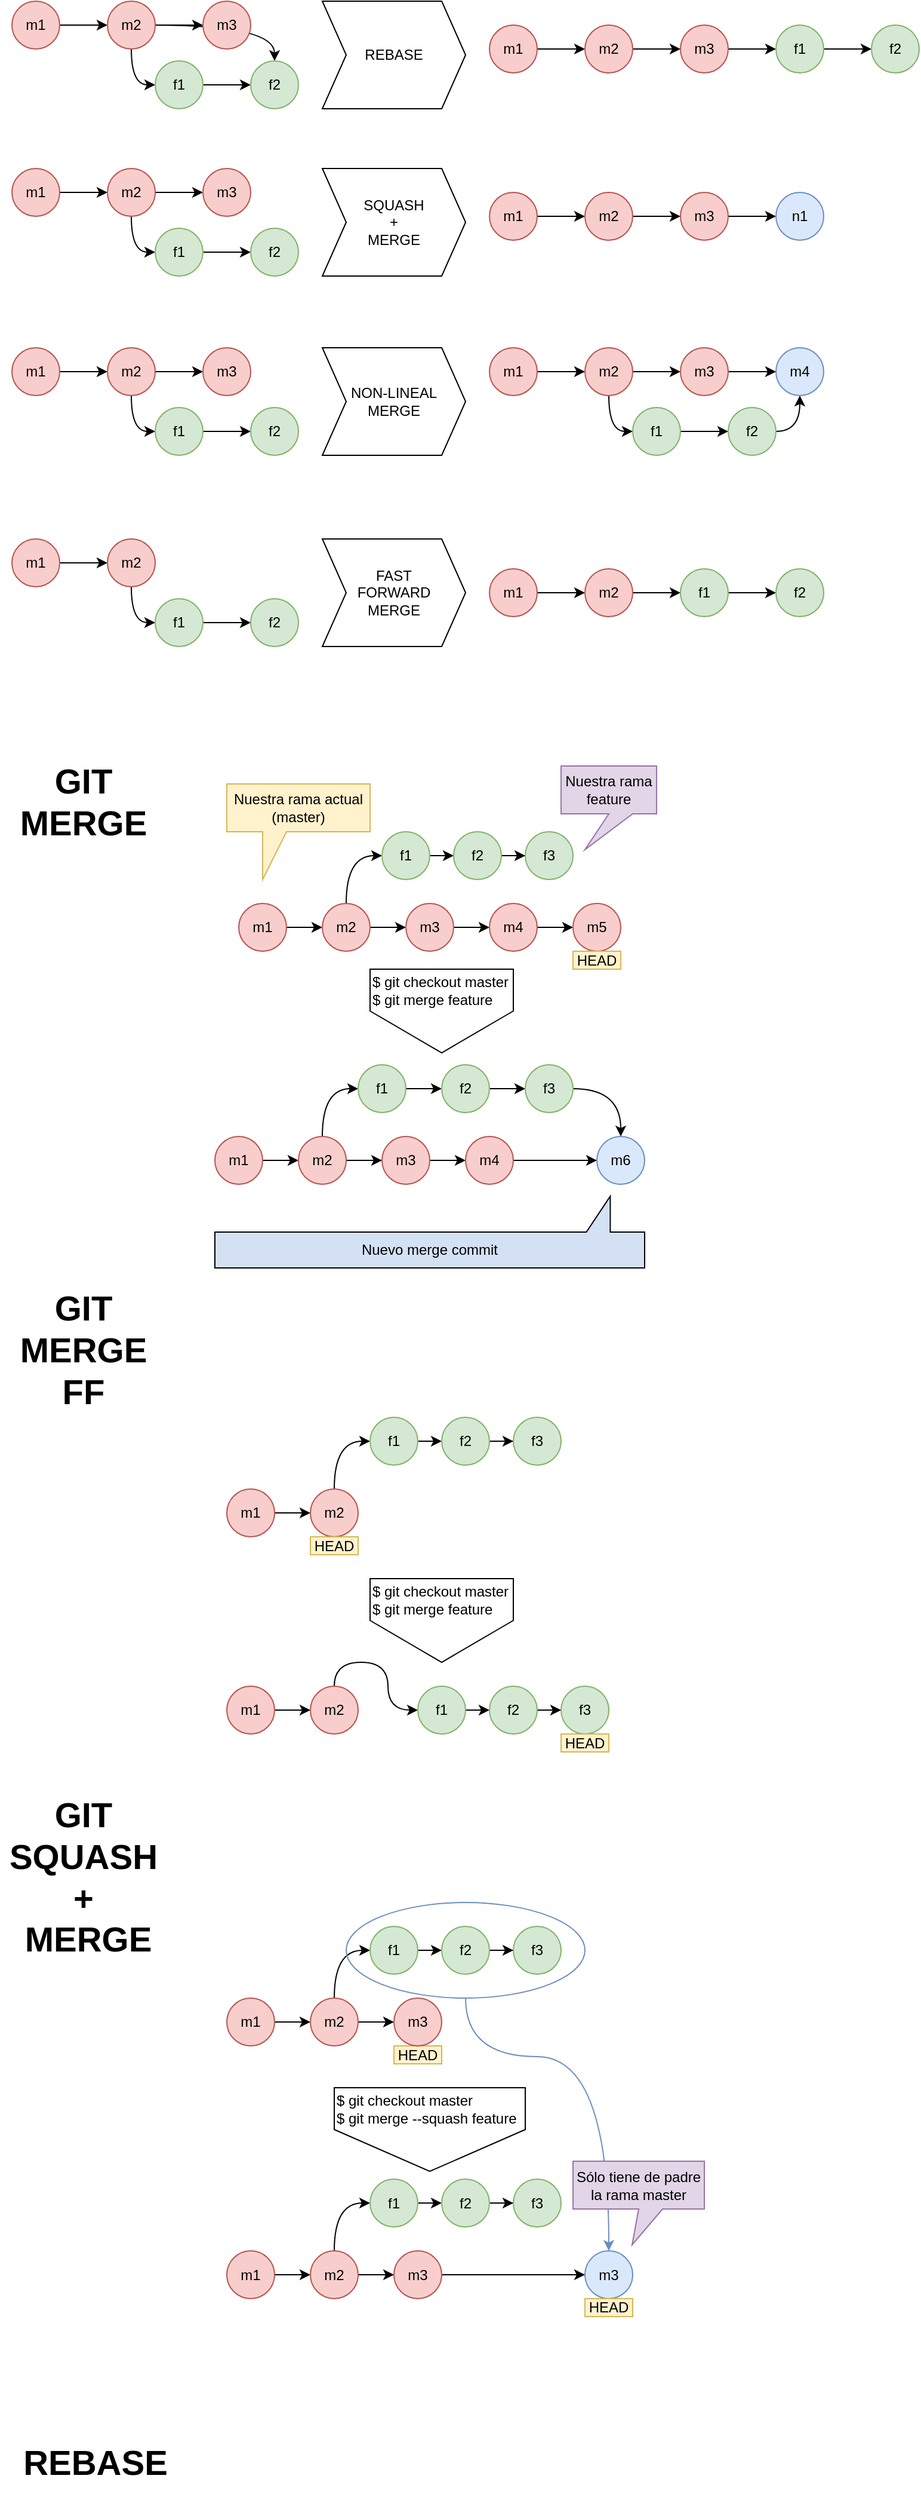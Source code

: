 <mxfile version="20.7.4" type="device"><diagram id="NfsFoJlVNlAb9EgnHHX4" name="Página-1"><mxGraphModel dx="1434" dy="707" grid="1" gridSize="10" guides="1" tooltips="1" connect="1" arrows="1" fold="1" page="1" pageScale="1" pageWidth="827" pageHeight="1169" math="0" shadow="0"><root><mxCell id="0"/><mxCell id="1" parent="0"/><mxCell id="KLevEupJX0HMpZmRihhj-4" value="" style="edgeStyle=orthogonalEdgeStyle;rounded=0;orthogonalLoop=1;jettySize=auto;html=1;curved=1;fontColor=#000;labelBorderColor=none;" parent="1" source="KLevEupJX0HMpZmRihhj-2" target="KLevEupJX0HMpZmRihhj-3" edge="1"><mxGeometry relative="1" as="geometry"/></mxCell><mxCell id="KLevEupJX0HMpZmRihhj-2" value="m1" style="ellipse;whiteSpace=wrap;html=1;aspect=fixed;fillColor=#f8cecc;strokeColor=#b85450;rounded=0;fontColor=#000;labelBorderColor=none;" parent="1" vertex="1"><mxGeometry x="20" y="10" width="40" height="40" as="geometry"/></mxCell><mxCell id="KLevEupJX0HMpZmRihhj-6" value="" style="edgeStyle=orthogonalEdgeStyle;rounded=0;orthogonalLoop=1;jettySize=auto;html=1;curved=1;fontColor=#000;labelBorderColor=none;" parent="1" source="KLevEupJX0HMpZmRihhj-3" target="KLevEupJX0HMpZmRihhj-5" edge="1"><mxGeometry relative="1" as="geometry"/></mxCell><mxCell id="KLevEupJX0HMpZmRihhj-11" style="edgeStyle=orthogonalEdgeStyle;rounded=0;orthogonalLoop=1;jettySize=auto;html=1;exitX=0.5;exitY=1;exitDx=0;exitDy=0;entryX=0;entryY=0.5;entryDx=0;entryDy=0;curved=1;fontColor=#000;labelBorderColor=none;" parent="1" source="KLevEupJX0HMpZmRihhj-3" target="KLevEupJX0HMpZmRihhj-8" edge="1"><mxGeometry relative="1" as="geometry"><Array as="points"><mxPoint x="120" y="80"/></Array></mxGeometry></mxCell><mxCell id="fdySOvySOQ8DdbLRCOHI-1" value="" style="edgeStyle=orthogonalEdgeStyle;rounded=0;orthogonalLoop=1;jettySize=auto;html=1;curved=1;" parent="1" source="KLevEupJX0HMpZmRihhj-3" target="KLevEupJX0HMpZmRihhj-9" edge="1"><mxGeometry relative="1" as="geometry"/></mxCell><mxCell id="KLevEupJX0HMpZmRihhj-3" value="m2" style="ellipse;whiteSpace=wrap;html=1;aspect=fixed;fillColor=#f8cecc;strokeColor=#b85450;rounded=0;fontColor=#000;labelBorderColor=none;" parent="1" vertex="1"><mxGeometry x="100" y="10" width="40" height="40" as="geometry"/></mxCell><mxCell id="KLevEupJX0HMpZmRihhj-5" value="m3" style="ellipse;whiteSpace=wrap;html=1;aspect=fixed;fillColor=#f8cecc;strokeColor=#b85450;rounded=0;fontColor=#000;labelBorderColor=none;" parent="1" vertex="1"><mxGeometry x="180" y="10" width="40" height="40" as="geometry"/></mxCell><mxCell id="KLevEupJX0HMpZmRihhj-7" value="" style="edgeStyle=orthogonalEdgeStyle;rounded=0;orthogonalLoop=1;jettySize=auto;html=1;curved=1;fontColor=#000;labelBorderColor=none;" parent="1" source="KLevEupJX0HMpZmRihhj-8" target="KLevEupJX0HMpZmRihhj-9" edge="1"><mxGeometry relative="1" as="geometry"/></mxCell><mxCell id="KLevEupJX0HMpZmRihhj-8" value="f1" style="ellipse;whiteSpace=wrap;html=1;aspect=fixed;fillColor=#d5e8d4;strokeColor=#82b366;rounded=0;fontColor=#000;labelBorderColor=none;" parent="1" vertex="1"><mxGeometry x="140" y="60" width="40" height="40" as="geometry"/></mxCell><mxCell id="KLevEupJX0HMpZmRihhj-9" value="f2" style="ellipse;whiteSpace=wrap;html=1;aspect=fixed;fillColor=#d5e8d4;strokeColor=#82b366;rounded=0;fontColor=#000;labelBorderColor=none;" parent="1" vertex="1"><mxGeometry x="220" y="60" width="40" height="40" as="geometry"/></mxCell><mxCell id="KLevEupJX0HMpZmRihhj-12" value="" style="edgeStyle=orthogonalEdgeStyle;rounded=0;orthogonalLoop=1;jettySize=auto;html=1;curved=1;fontColor=#000;labelBorderColor=none;" parent="1" source="KLevEupJX0HMpZmRihhj-13" target="KLevEupJX0HMpZmRihhj-16" edge="1"><mxGeometry relative="1" as="geometry"/></mxCell><mxCell id="KLevEupJX0HMpZmRihhj-13" value="m1" style="ellipse;whiteSpace=wrap;html=1;aspect=fixed;fillColor=#f8cecc;strokeColor=#b85450;rounded=0;fontColor=#000;labelBorderColor=none;" parent="1" vertex="1"><mxGeometry x="420" y="30" width="40" height="40" as="geometry"/></mxCell><mxCell id="KLevEupJX0HMpZmRihhj-14" value="" style="edgeStyle=orthogonalEdgeStyle;rounded=0;orthogonalLoop=1;jettySize=auto;html=1;curved=1;fontColor=#000;labelBorderColor=none;" parent="1" source="KLevEupJX0HMpZmRihhj-16" target="KLevEupJX0HMpZmRihhj-17" edge="1"><mxGeometry relative="1" as="geometry"/></mxCell><mxCell id="KLevEupJX0HMpZmRihhj-16" value="m2" style="ellipse;whiteSpace=wrap;html=1;aspect=fixed;fillColor=#f8cecc;strokeColor=#b85450;rounded=0;fontColor=#000;labelBorderColor=none;" parent="1" vertex="1"><mxGeometry x="500" y="30" width="40" height="40" as="geometry"/></mxCell><mxCell id="KLevEupJX0HMpZmRihhj-21" style="edgeStyle=orthogonalEdgeStyle;rounded=0;orthogonalLoop=1;jettySize=auto;html=1;exitX=1;exitY=0.5;exitDx=0;exitDy=0;curved=1;fontColor=#000;labelBorderColor=none;" parent="1" source="KLevEupJX0HMpZmRihhj-17" target="KLevEupJX0HMpZmRihhj-19" edge="1"><mxGeometry relative="1" as="geometry"/></mxCell><mxCell id="KLevEupJX0HMpZmRihhj-17" value="m3" style="ellipse;whiteSpace=wrap;html=1;aspect=fixed;fillColor=#f8cecc;strokeColor=#b85450;rounded=0;fontColor=#000;labelBorderColor=none;" parent="1" vertex="1"><mxGeometry x="580" y="30" width="40" height="40" as="geometry"/></mxCell><mxCell id="KLevEupJX0HMpZmRihhj-18" value="" style="edgeStyle=orthogonalEdgeStyle;rounded=0;orthogonalLoop=1;jettySize=auto;html=1;curved=1;fontColor=#000;labelBorderColor=none;" parent="1" source="KLevEupJX0HMpZmRihhj-19" target="KLevEupJX0HMpZmRihhj-20" edge="1"><mxGeometry relative="1" as="geometry"/></mxCell><mxCell id="KLevEupJX0HMpZmRihhj-19" value="f1" style="ellipse;whiteSpace=wrap;html=1;aspect=fixed;fillColor=#d5e8d4;strokeColor=#82b366;rounded=0;fontColor=#000;labelBorderColor=none;" parent="1" vertex="1"><mxGeometry x="660" y="30" width="40" height="40" as="geometry"/></mxCell><mxCell id="KLevEupJX0HMpZmRihhj-20" value="f2" style="ellipse;whiteSpace=wrap;html=1;aspect=fixed;fillColor=#d5e8d4;strokeColor=#82b366;rounded=0;fontColor=#000;labelBorderColor=none;" parent="1" vertex="1"><mxGeometry x="740" y="30" width="40" height="40" as="geometry"/></mxCell><mxCell id="oF-LnhU5f6RIUMVe4psE-1" value="REBASE" style="shape=step;perimeter=stepPerimeter;whiteSpace=wrap;html=1;fixedSize=1;rounded=0;labelBorderColor=none;" parent="1" vertex="1"><mxGeometry x="280" y="10" width="120" height="90" as="geometry"/></mxCell><mxCell id="oF-LnhU5f6RIUMVe4psE-2" value="" style="edgeStyle=orthogonalEdgeStyle;rounded=0;orthogonalLoop=1;jettySize=auto;html=1;curved=1;fontColor=#000;labelBorderColor=none;" parent="1" source="oF-LnhU5f6RIUMVe4psE-3" target="oF-LnhU5f6RIUMVe4psE-6" edge="1"><mxGeometry relative="1" as="geometry"/></mxCell><mxCell id="oF-LnhU5f6RIUMVe4psE-3" value="m1" style="ellipse;whiteSpace=wrap;html=1;aspect=fixed;fillColor=#f8cecc;strokeColor=#b85450;rounded=0;fontColor=#000;labelBorderColor=none;" parent="1" vertex="1"><mxGeometry x="20" y="150" width="40" height="40" as="geometry"/></mxCell><mxCell id="oF-LnhU5f6RIUMVe4psE-4" value="" style="edgeStyle=orthogonalEdgeStyle;rounded=0;orthogonalLoop=1;jettySize=auto;html=1;curved=1;fontColor=#000;labelBorderColor=none;" parent="1" source="oF-LnhU5f6RIUMVe4psE-6" target="oF-LnhU5f6RIUMVe4psE-7" edge="1"><mxGeometry relative="1" as="geometry"/></mxCell><mxCell id="oF-LnhU5f6RIUMVe4psE-5" style="edgeStyle=orthogonalEdgeStyle;rounded=0;orthogonalLoop=1;jettySize=auto;html=1;exitX=0.5;exitY=1;exitDx=0;exitDy=0;entryX=0;entryY=0.5;entryDx=0;entryDy=0;curved=1;fontColor=#000;labelBorderColor=none;" parent="1" source="oF-LnhU5f6RIUMVe4psE-6" target="oF-LnhU5f6RIUMVe4psE-9" edge="1"><mxGeometry relative="1" as="geometry"><Array as="points"><mxPoint x="120" y="220"/></Array></mxGeometry></mxCell><mxCell id="oF-LnhU5f6RIUMVe4psE-6" value="m2" style="ellipse;whiteSpace=wrap;html=1;aspect=fixed;fillColor=#f8cecc;strokeColor=#b85450;rounded=0;fontColor=#000;labelBorderColor=none;" parent="1" vertex="1"><mxGeometry x="100" y="150" width="40" height="40" as="geometry"/></mxCell><mxCell id="oF-LnhU5f6RIUMVe4psE-7" value="m3" style="ellipse;whiteSpace=wrap;html=1;aspect=fixed;fillColor=#f8cecc;strokeColor=#b85450;rounded=0;fontColor=#000;labelBorderColor=none;" parent="1" vertex="1"><mxGeometry x="180" y="150" width="40" height="40" as="geometry"/></mxCell><mxCell id="oF-LnhU5f6RIUMVe4psE-8" value="" style="edgeStyle=orthogonalEdgeStyle;rounded=0;orthogonalLoop=1;jettySize=auto;html=1;curved=1;fontColor=#000;labelBorderColor=none;" parent="1" source="oF-LnhU5f6RIUMVe4psE-9" target="oF-LnhU5f6RIUMVe4psE-10" edge="1"><mxGeometry relative="1" as="geometry"/></mxCell><mxCell id="oF-LnhU5f6RIUMVe4psE-9" value="f1" style="ellipse;whiteSpace=wrap;html=1;aspect=fixed;fillColor=#d5e8d4;strokeColor=#82b366;rounded=0;fontColor=#000;labelBorderColor=none;" parent="1" vertex="1"><mxGeometry x="140" y="200" width="40" height="40" as="geometry"/></mxCell><mxCell id="oF-LnhU5f6RIUMVe4psE-10" value="f2" style="ellipse;whiteSpace=wrap;html=1;aspect=fixed;fillColor=#d5e8d4;strokeColor=#82b366;rounded=0;fontColor=#000;labelBorderColor=none;" parent="1" vertex="1"><mxGeometry x="220" y="200" width="40" height="40" as="geometry"/></mxCell><mxCell id="oF-LnhU5f6RIUMVe4psE-11" value="" style="edgeStyle=orthogonalEdgeStyle;rounded=0;orthogonalLoop=1;jettySize=auto;html=1;curved=1;fontColor=#000;labelBorderColor=none;" parent="1" source="oF-LnhU5f6RIUMVe4psE-12" target="oF-LnhU5f6RIUMVe4psE-14" edge="1"><mxGeometry relative="1" as="geometry"/></mxCell><mxCell id="oF-LnhU5f6RIUMVe4psE-12" value="m1" style="ellipse;whiteSpace=wrap;html=1;aspect=fixed;fillColor=#f8cecc;strokeColor=#b85450;rounded=0;fontColor=#000;labelBorderColor=none;" parent="1" vertex="1"><mxGeometry x="420" y="170" width="40" height="40" as="geometry"/></mxCell><mxCell id="oF-LnhU5f6RIUMVe4psE-13" value="" style="edgeStyle=orthogonalEdgeStyle;rounded=0;orthogonalLoop=1;jettySize=auto;html=1;curved=1;fontColor=#000;labelBorderColor=none;" parent="1" source="oF-LnhU5f6RIUMVe4psE-14" target="oF-LnhU5f6RIUMVe4psE-16" edge="1"><mxGeometry relative="1" as="geometry"/></mxCell><mxCell id="oF-LnhU5f6RIUMVe4psE-14" value="m2" style="ellipse;whiteSpace=wrap;html=1;aspect=fixed;fillColor=#f8cecc;strokeColor=#b85450;rounded=0;fontColor=#000;labelBorderColor=none;" parent="1" vertex="1"><mxGeometry x="500" y="170" width="40" height="40" as="geometry"/></mxCell><mxCell id="oF-LnhU5f6RIUMVe4psE-15" style="edgeStyle=orthogonalEdgeStyle;rounded=0;orthogonalLoop=1;jettySize=auto;html=1;exitX=1;exitY=0.5;exitDx=0;exitDy=0;curved=1;fontColor=#000;labelBorderColor=none;" parent="1" source="oF-LnhU5f6RIUMVe4psE-16" target="oF-LnhU5f6RIUMVe4psE-18" edge="1"><mxGeometry relative="1" as="geometry"/></mxCell><mxCell id="oF-LnhU5f6RIUMVe4psE-16" value="m3" style="ellipse;whiteSpace=wrap;html=1;aspect=fixed;fillColor=#f8cecc;strokeColor=#b85450;rounded=0;fontColor=#000;labelBorderColor=none;" parent="1" vertex="1"><mxGeometry x="580" y="170" width="40" height="40" as="geometry"/></mxCell><mxCell id="oF-LnhU5f6RIUMVe4psE-18" value="n1" style="ellipse;whiteSpace=wrap;html=1;aspect=fixed;fillColor=#dae8fc;strokeColor=#6c8ebf;rounded=0;fontColor=#000;labelBorderColor=none;" parent="1" vertex="1"><mxGeometry x="660" y="170" width="40" height="40" as="geometry"/></mxCell><mxCell id="oF-LnhU5f6RIUMVe4psE-20" value="SQUASH&lt;br&gt;+&lt;br&gt;MERGE" style="shape=step;perimeter=stepPerimeter;whiteSpace=wrap;html=1;fixedSize=1;rounded=0;labelBorderColor=none;" parent="1" vertex="1"><mxGeometry x="280" y="150" width="120" height="90" as="geometry"/></mxCell><mxCell id="oF-LnhU5f6RIUMVe4psE-21" value="" style="edgeStyle=orthogonalEdgeStyle;rounded=0;orthogonalLoop=1;jettySize=auto;html=1;curved=1;fontColor=#000;labelBorderColor=none;" parent="1" source="oF-LnhU5f6RIUMVe4psE-22" target="oF-LnhU5f6RIUMVe4psE-25" edge="1"><mxGeometry relative="1" as="geometry"/></mxCell><mxCell id="oF-LnhU5f6RIUMVe4psE-22" value="m1" style="ellipse;whiteSpace=wrap;html=1;aspect=fixed;fillColor=#f8cecc;strokeColor=#b85450;rounded=0;fontColor=#000;labelBorderColor=none;" parent="1" vertex="1"><mxGeometry x="20" y="300" width="40" height="40" as="geometry"/></mxCell><mxCell id="oF-LnhU5f6RIUMVe4psE-23" value="" style="edgeStyle=orthogonalEdgeStyle;rounded=0;orthogonalLoop=1;jettySize=auto;html=1;curved=1;fontColor=#000;labelBorderColor=none;" parent="1" source="oF-LnhU5f6RIUMVe4psE-25" target="oF-LnhU5f6RIUMVe4psE-26" edge="1"><mxGeometry relative="1" as="geometry"/></mxCell><mxCell id="oF-LnhU5f6RIUMVe4psE-24" style="edgeStyle=orthogonalEdgeStyle;rounded=0;orthogonalLoop=1;jettySize=auto;html=1;exitX=0.5;exitY=1;exitDx=0;exitDy=0;entryX=0;entryY=0.5;entryDx=0;entryDy=0;curved=1;fontColor=#000;labelBorderColor=none;" parent="1" source="oF-LnhU5f6RIUMVe4psE-25" target="oF-LnhU5f6RIUMVe4psE-28" edge="1"><mxGeometry relative="1" as="geometry"><Array as="points"><mxPoint x="120" y="370"/></Array></mxGeometry></mxCell><mxCell id="oF-LnhU5f6RIUMVe4psE-25" value="m2" style="ellipse;whiteSpace=wrap;html=1;aspect=fixed;fillColor=#f8cecc;strokeColor=#b85450;rounded=0;fontColor=#000;labelBorderColor=none;" parent="1" vertex="1"><mxGeometry x="100" y="300" width="40" height="40" as="geometry"/></mxCell><mxCell id="oF-LnhU5f6RIUMVe4psE-26" value="m3" style="ellipse;whiteSpace=wrap;html=1;aspect=fixed;fillColor=#f8cecc;strokeColor=#b85450;rounded=0;fontColor=#000;labelBorderColor=none;" parent="1" vertex="1"><mxGeometry x="180" y="300" width="40" height="40" as="geometry"/></mxCell><mxCell id="oF-LnhU5f6RIUMVe4psE-27" value="" style="edgeStyle=orthogonalEdgeStyle;rounded=0;orthogonalLoop=1;jettySize=auto;html=1;curved=1;fontColor=#000;labelBorderColor=none;" parent="1" source="oF-LnhU5f6RIUMVe4psE-28" target="oF-LnhU5f6RIUMVe4psE-29" edge="1"><mxGeometry relative="1" as="geometry"/></mxCell><mxCell id="oF-LnhU5f6RIUMVe4psE-28" value="f1" style="ellipse;whiteSpace=wrap;html=1;aspect=fixed;fillColor=#d5e8d4;strokeColor=#82b366;rounded=0;fontColor=#000;labelBorderColor=none;" parent="1" vertex="1"><mxGeometry x="140" y="350" width="40" height="40" as="geometry"/></mxCell><mxCell id="oF-LnhU5f6RIUMVe4psE-29" value="f2" style="ellipse;whiteSpace=wrap;html=1;aspect=fixed;fillColor=#d5e8d4;strokeColor=#82b366;rounded=0;fontColor=#000;labelBorderColor=none;" parent="1" vertex="1"><mxGeometry x="220" y="350" width="40" height="40" as="geometry"/></mxCell><mxCell id="oF-LnhU5f6RIUMVe4psE-37" value="NON-LINEAL&lt;br&gt;MERGE" style="shape=step;perimeter=stepPerimeter;whiteSpace=wrap;html=1;fixedSize=1;rounded=0;labelBorderColor=none;" parent="1" vertex="1"><mxGeometry x="280" y="300" width="120" height="90" as="geometry"/></mxCell><mxCell id="oF-LnhU5f6RIUMVe4psE-38" value="" style="edgeStyle=orthogonalEdgeStyle;rounded=0;orthogonalLoop=1;jettySize=auto;html=1;curved=1;fontColor=#000;labelBorderColor=none;" parent="1" source="oF-LnhU5f6RIUMVe4psE-39" target="oF-LnhU5f6RIUMVe4psE-42" edge="1"><mxGeometry relative="1" as="geometry"/></mxCell><mxCell id="oF-LnhU5f6RIUMVe4psE-39" value="m1" style="ellipse;whiteSpace=wrap;html=1;aspect=fixed;fillColor=#f8cecc;strokeColor=#b85450;rounded=0;fontColor=#000;labelBorderColor=none;" parent="1" vertex="1"><mxGeometry x="420" y="300" width="40" height="40" as="geometry"/></mxCell><mxCell id="oF-LnhU5f6RIUMVe4psE-40" value="" style="edgeStyle=orthogonalEdgeStyle;rounded=0;orthogonalLoop=1;jettySize=auto;html=1;curved=1;fontColor=#000;labelBorderColor=none;" parent="1" source="oF-LnhU5f6RIUMVe4psE-42" target="oF-LnhU5f6RIUMVe4psE-43" edge="1"><mxGeometry relative="1" as="geometry"/></mxCell><mxCell id="oF-LnhU5f6RIUMVe4psE-41" style="edgeStyle=orthogonalEdgeStyle;rounded=0;orthogonalLoop=1;jettySize=auto;html=1;exitX=0.5;exitY=1;exitDx=0;exitDy=0;entryX=0;entryY=0.5;entryDx=0;entryDy=0;curved=1;fontColor=#000;labelBorderColor=none;" parent="1" source="oF-LnhU5f6RIUMVe4psE-42" target="oF-LnhU5f6RIUMVe4psE-45" edge="1"><mxGeometry relative="1" as="geometry"><Array as="points"><mxPoint x="520" y="370"/></Array></mxGeometry></mxCell><mxCell id="oF-LnhU5f6RIUMVe4psE-42" value="m2" style="ellipse;whiteSpace=wrap;html=1;aspect=fixed;fillColor=#f8cecc;strokeColor=#b85450;rounded=0;fontColor=#000;labelBorderColor=none;" parent="1" vertex="1"><mxGeometry x="500" y="300" width="40" height="40" as="geometry"/></mxCell><mxCell id="oF-LnhU5f6RIUMVe4psE-48" value="" style="edgeStyle=orthogonalEdgeStyle;rounded=0;orthogonalLoop=1;jettySize=auto;html=1;curved=1;fontColor=#000;labelBorderColor=none;" parent="1" source="oF-LnhU5f6RIUMVe4psE-43" target="oF-LnhU5f6RIUMVe4psE-47" edge="1"><mxGeometry relative="1" as="geometry"/></mxCell><mxCell id="oF-LnhU5f6RIUMVe4psE-43" value="m3" style="ellipse;whiteSpace=wrap;html=1;aspect=fixed;fillColor=#f8cecc;strokeColor=#b85450;rounded=0;fontColor=#000;labelBorderColor=none;" parent="1" vertex="1"><mxGeometry x="580" y="300" width="40" height="40" as="geometry"/></mxCell><mxCell id="oF-LnhU5f6RIUMVe4psE-44" value="" style="edgeStyle=orthogonalEdgeStyle;rounded=0;orthogonalLoop=1;jettySize=auto;html=1;curved=1;fontColor=#000;labelBorderColor=none;" parent="1" source="oF-LnhU5f6RIUMVe4psE-45" target="oF-LnhU5f6RIUMVe4psE-46" edge="1"><mxGeometry relative="1" as="geometry"/></mxCell><mxCell id="oF-LnhU5f6RIUMVe4psE-45" value="f1" style="ellipse;whiteSpace=wrap;html=1;aspect=fixed;fillColor=#d5e8d4;strokeColor=#82b366;rounded=0;fontColor=#000;labelBorderColor=none;" parent="1" vertex="1"><mxGeometry x="540" y="350" width="40" height="40" as="geometry"/></mxCell><mxCell id="oF-LnhU5f6RIUMVe4psE-49" style="edgeStyle=orthogonalEdgeStyle;rounded=0;orthogonalLoop=1;jettySize=auto;html=1;exitX=1;exitY=0.5;exitDx=0;exitDy=0;entryX=0.5;entryY=1;entryDx=0;entryDy=0;curved=1;fontColor=#000;labelBorderColor=none;" parent="1" source="oF-LnhU5f6RIUMVe4psE-46" target="oF-LnhU5f6RIUMVe4psE-47" edge="1"><mxGeometry relative="1" as="geometry"/></mxCell><mxCell id="oF-LnhU5f6RIUMVe4psE-46" value="f2" style="ellipse;whiteSpace=wrap;html=1;aspect=fixed;fillColor=#d5e8d4;strokeColor=#82b366;rounded=0;fontColor=#000;labelBorderColor=none;" parent="1" vertex="1"><mxGeometry x="620" y="350" width="40" height="40" as="geometry"/></mxCell><mxCell id="oF-LnhU5f6RIUMVe4psE-47" value="m4" style="ellipse;whiteSpace=wrap;html=1;aspect=fixed;fillColor=#dae8fc;strokeColor=#6c8ebf;rounded=0;fontColor=#000;labelBorderColor=none;" parent="1" vertex="1"><mxGeometry x="660" y="300" width="40" height="40" as="geometry"/></mxCell><mxCell id="oF-LnhU5f6RIUMVe4psE-50" value="" style="edgeStyle=orthogonalEdgeStyle;rounded=0;orthogonalLoop=1;jettySize=auto;html=1;curved=1;fontColor=#000;labelBorderColor=none;" parent="1" source="oF-LnhU5f6RIUMVe4psE-51" target="oF-LnhU5f6RIUMVe4psE-54" edge="1"><mxGeometry relative="1" as="geometry"/></mxCell><mxCell id="oF-LnhU5f6RIUMVe4psE-51" value="m1" style="ellipse;whiteSpace=wrap;html=1;aspect=fixed;fillColor=#f8cecc;strokeColor=#b85450;rounded=0;fontColor=#000;labelBorderColor=none;" parent="1" vertex="1"><mxGeometry x="20" y="460" width="40" height="40" as="geometry"/></mxCell><mxCell id="oF-LnhU5f6RIUMVe4psE-53" style="edgeStyle=orthogonalEdgeStyle;rounded=0;orthogonalLoop=1;jettySize=auto;html=1;exitX=0.5;exitY=1;exitDx=0;exitDy=0;entryX=0;entryY=0.5;entryDx=0;entryDy=0;curved=1;fontColor=#000;labelBorderColor=none;" parent="1" source="oF-LnhU5f6RIUMVe4psE-54" target="oF-LnhU5f6RIUMVe4psE-57" edge="1"><mxGeometry relative="1" as="geometry"><Array as="points"><mxPoint x="120" y="530"/></Array></mxGeometry></mxCell><mxCell id="oF-LnhU5f6RIUMVe4psE-54" value="m2" style="ellipse;whiteSpace=wrap;html=1;aspect=fixed;fillColor=#f8cecc;strokeColor=#b85450;rounded=0;fontColor=#000;labelBorderColor=none;" parent="1" vertex="1"><mxGeometry x="100" y="460" width="40" height="40" as="geometry"/></mxCell><mxCell id="oF-LnhU5f6RIUMVe4psE-56" value="" style="edgeStyle=orthogonalEdgeStyle;rounded=0;orthogonalLoop=1;jettySize=auto;html=1;curved=1;fontColor=#000;labelBorderColor=none;" parent="1" source="oF-LnhU5f6RIUMVe4psE-57" target="oF-LnhU5f6RIUMVe4psE-58" edge="1"><mxGeometry relative="1" as="geometry"/></mxCell><mxCell id="oF-LnhU5f6RIUMVe4psE-57" value="f1" style="ellipse;whiteSpace=wrap;html=1;aspect=fixed;fillColor=#d5e8d4;strokeColor=#82b366;rounded=0;fontColor=#000;labelBorderColor=none;" parent="1" vertex="1"><mxGeometry x="140" y="510" width="40" height="40" as="geometry"/></mxCell><mxCell id="oF-LnhU5f6RIUMVe4psE-58" value="f2" style="ellipse;whiteSpace=wrap;html=1;aspect=fixed;fillColor=#d5e8d4;strokeColor=#82b366;rounded=0;fontColor=#000;labelBorderColor=none;" parent="1" vertex="1"><mxGeometry x="220" y="510" width="40" height="40" as="geometry"/></mxCell><mxCell id="oF-LnhU5f6RIUMVe4psE-59" value="FAST&lt;br&gt;FORWARD&lt;br&gt;MERGE" style="shape=step;perimeter=stepPerimeter;whiteSpace=wrap;html=1;fixedSize=1;rounded=0;labelBorderColor=none;" parent="1" vertex="1"><mxGeometry x="280" y="460" width="120" height="90" as="geometry"/></mxCell><mxCell id="oF-LnhU5f6RIUMVe4psE-60" value="" style="edgeStyle=orthogonalEdgeStyle;rounded=0;orthogonalLoop=1;jettySize=auto;html=1;curved=1;fontColor=#000;labelBorderColor=none;" parent="1" source="oF-LnhU5f6RIUMVe4psE-61" target="oF-LnhU5f6RIUMVe4psE-64" edge="1"><mxGeometry relative="1" as="geometry"/></mxCell><mxCell id="oF-LnhU5f6RIUMVe4psE-61" value="m1" style="ellipse;whiteSpace=wrap;html=1;aspect=fixed;fillColor=#f8cecc;strokeColor=#b85450;rounded=0;fontColor=#000;labelBorderColor=none;" parent="1" vertex="1"><mxGeometry x="420" y="485" width="40" height="40" as="geometry"/></mxCell><mxCell id="oF-LnhU5f6RIUMVe4psE-73" style="edgeStyle=orthogonalEdgeStyle;rounded=0;orthogonalLoop=1;jettySize=auto;html=1;exitX=1;exitY=0.5;exitDx=0;exitDy=0;fontColor=#000;labelBorderColor=none;" parent="1" source="oF-LnhU5f6RIUMVe4psE-64" target="oF-LnhU5f6RIUMVe4psE-68" edge="1"><mxGeometry relative="1" as="geometry"/></mxCell><mxCell id="oF-LnhU5f6RIUMVe4psE-64" value="m2" style="ellipse;whiteSpace=wrap;html=1;aspect=fixed;fillColor=#f8cecc;strokeColor=#b85450;rounded=0;fontColor=#000;labelBorderColor=none;" parent="1" vertex="1"><mxGeometry x="500" y="485" width="40" height="40" as="geometry"/></mxCell><mxCell id="oF-LnhU5f6RIUMVe4psE-67" value="" style="edgeStyle=orthogonalEdgeStyle;rounded=0;orthogonalLoop=1;jettySize=auto;html=1;curved=1;fontColor=#000;labelBorderColor=none;" parent="1" source="oF-LnhU5f6RIUMVe4psE-68" target="oF-LnhU5f6RIUMVe4psE-70" edge="1"><mxGeometry relative="1" as="geometry"/></mxCell><mxCell id="oF-LnhU5f6RIUMVe4psE-68" value="f1" style="ellipse;whiteSpace=wrap;html=1;aspect=fixed;fillColor=#d5e8d4;strokeColor=#82b366;rounded=0;fontColor=#000;labelBorderColor=none;" parent="1" vertex="1"><mxGeometry x="580" y="485" width="40" height="40" as="geometry"/></mxCell><mxCell id="oF-LnhU5f6RIUMVe4psE-70" value="f2" style="ellipse;whiteSpace=wrap;html=1;aspect=fixed;fillColor=#d5e8d4;strokeColor=#82b366;rounded=0;fontColor=#000;labelBorderColor=none;" parent="1" vertex="1"><mxGeometry x="660" y="485" width="40" height="40" as="geometry"/></mxCell><mxCell id="fdySOvySOQ8DdbLRCOHI-2" value="" style="edgeStyle=orthogonalEdgeStyle;rounded=0;orthogonalLoop=1;jettySize=auto;html=1;curved=1;fontColor=#000;labelBorderColor=none;" parent="1" source="fdySOvySOQ8DdbLRCOHI-3" target="fdySOvySOQ8DdbLRCOHI-5" edge="1"><mxGeometry relative="1" as="geometry"/></mxCell><mxCell id="fdySOvySOQ8DdbLRCOHI-3" value="m1" style="ellipse;whiteSpace=wrap;html=1;aspect=fixed;fillColor=#f8cecc;strokeColor=#b85450;rounded=0;fontColor=#000;labelBorderColor=none;" parent="1" vertex="1"><mxGeometry x="210" y="765" width="40" height="40" as="geometry"/></mxCell><mxCell id="fdySOvySOQ8DdbLRCOHI-20" value="" style="edgeStyle=orthogonalEdgeStyle;rounded=0;orthogonalLoop=1;jettySize=auto;html=1;" parent="1" source="fdySOvySOQ8DdbLRCOHI-5" target="fdySOvySOQ8DdbLRCOHI-19" edge="1"><mxGeometry relative="1" as="geometry"/></mxCell><mxCell id="fdySOvySOQ8DdbLRCOHI-30" style="edgeStyle=orthogonalEdgeStyle;rounded=0;orthogonalLoop=1;jettySize=auto;html=1;exitX=0.5;exitY=0;exitDx=0;exitDy=0;entryX=0;entryY=0.5;entryDx=0;entryDy=0;curved=1;" parent="1" source="fdySOvySOQ8DdbLRCOHI-5" target="fdySOvySOQ8DdbLRCOHI-7" edge="1"><mxGeometry relative="1" as="geometry"/></mxCell><mxCell id="fdySOvySOQ8DdbLRCOHI-5" value="m2" style="ellipse;whiteSpace=wrap;html=1;aspect=fixed;fillColor=#f8cecc;strokeColor=#b85450;rounded=0;fontColor=#000;labelBorderColor=none;" parent="1" vertex="1"><mxGeometry x="280" y="765" width="40" height="40" as="geometry"/></mxCell><mxCell id="fdySOvySOQ8DdbLRCOHI-6" value="" style="edgeStyle=orthogonalEdgeStyle;rounded=0;orthogonalLoop=1;jettySize=auto;html=1;curved=1;fontColor=#000;labelBorderColor=none;" parent="1" source="fdySOvySOQ8DdbLRCOHI-7" target="fdySOvySOQ8DdbLRCOHI-8" edge="1"><mxGeometry relative="1" as="geometry"/></mxCell><mxCell id="fdySOvySOQ8DdbLRCOHI-7" value="f1" style="ellipse;whiteSpace=wrap;html=1;aspect=fixed;fillColor=#d5e8d4;strokeColor=#82b366;rounded=0;fontColor=#000;labelBorderColor=none;" parent="1" vertex="1"><mxGeometry x="330" y="705" width="40" height="40" as="geometry"/></mxCell><mxCell id="fdySOvySOQ8DdbLRCOHI-26" value="" style="edgeStyle=orthogonalEdgeStyle;rounded=0;orthogonalLoop=1;jettySize=auto;html=1;" parent="1" source="fdySOvySOQ8DdbLRCOHI-8" target="fdySOvySOQ8DdbLRCOHI-25" edge="1"><mxGeometry relative="1" as="geometry"/></mxCell><mxCell id="fdySOvySOQ8DdbLRCOHI-8" value="f2" style="ellipse;whiteSpace=wrap;html=1;aspect=fixed;fillColor=#d5e8d4;strokeColor=#82b366;rounded=0;fontColor=#000;labelBorderColor=none;" parent="1" vertex="1"><mxGeometry x="390" y="705" width="40" height="40" as="geometry"/></mxCell><mxCell id="fdySOvySOQ8DdbLRCOHI-22" value="" style="edgeStyle=orthogonalEdgeStyle;rounded=0;orthogonalLoop=1;jettySize=auto;html=1;" parent="1" source="fdySOvySOQ8DdbLRCOHI-19" target="fdySOvySOQ8DdbLRCOHI-21" edge="1"><mxGeometry relative="1" as="geometry"/></mxCell><mxCell id="fdySOvySOQ8DdbLRCOHI-19" value="m3" style="ellipse;whiteSpace=wrap;html=1;aspect=fixed;fillColor=#f8cecc;strokeColor=#b85450;rounded=0;fontColor=#000;labelBorderColor=none;" parent="1" vertex="1"><mxGeometry x="350" y="765" width="40" height="40" as="geometry"/></mxCell><mxCell id="fdySOvySOQ8DdbLRCOHI-24" value="" style="edgeStyle=orthogonalEdgeStyle;rounded=0;orthogonalLoop=1;jettySize=auto;html=1;" parent="1" source="fdySOvySOQ8DdbLRCOHI-21" target="fdySOvySOQ8DdbLRCOHI-23" edge="1"><mxGeometry relative="1" as="geometry"/></mxCell><mxCell id="fdySOvySOQ8DdbLRCOHI-21" value="m4" style="ellipse;whiteSpace=wrap;html=1;aspect=fixed;fillColor=#f8cecc;strokeColor=#b85450;rounded=0;fontColor=#000;labelBorderColor=none;" parent="1" vertex="1"><mxGeometry x="420" y="765" width="40" height="40" as="geometry"/></mxCell><mxCell id="fdySOvySOQ8DdbLRCOHI-23" value="m5" style="ellipse;whiteSpace=wrap;html=1;aspect=fixed;fillColor=#f8cecc;strokeColor=#b85450;rounded=0;fontColor=#000;labelBorderColor=none;" parent="1" vertex="1"><mxGeometry x="490" y="765" width="40" height="40" as="geometry"/></mxCell><mxCell id="fdySOvySOQ8DdbLRCOHI-25" value="f3" style="ellipse;whiteSpace=wrap;html=1;aspect=fixed;fillColor=#d5e8d4;strokeColor=#82b366;rounded=0;fontColor=#000;labelBorderColor=none;" parent="1" vertex="1"><mxGeometry x="450" y="705" width="40" height="40" as="geometry"/></mxCell><mxCell id="fdySOvySOQ8DdbLRCOHI-31" value="" style="edgeStyle=orthogonalEdgeStyle;rounded=0;orthogonalLoop=1;jettySize=auto;html=1;curved=1;fontColor=#000;labelBorderColor=none;" parent="1" source="fdySOvySOQ8DdbLRCOHI-32" target="fdySOvySOQ8DdbLRCOHI-35" edge="1"><mxGeometry relative="1" as="geometry"/></mxCell><mxCell id="fdySOvySOQ8DdbLRCOHI-32" value="m1" style="ellipse;whiteSpace=wrap;html=1;aspect=fixed;fillColor=#f8cecc;strokeColor=#b85450;rounded=0;fontColor=#000;labelBorderColor=none;" parent="1" vertex="1"><mxGeometry x="190" y="960" width="40" height="40" as="geometry"/></mxCell><mxCell id="fdySOvySOQ8DdbLRCOHI-33" value="" style="edgeStyle=orthogonalEdgeStyle;rounded=0;orthogonalLoop=1;jettySize=auto;html=1;" parent="1" source="fdySOvySOQ8DdbLRCOHI-35" target="fdySOvySOQ8DdbLRCOHI-41" edge="1"><mxGeometry relative="1" as="geometry"/></mxCell><mxCell id="fdySOvySOQ8DdbLRCOHI-34" style="edgeStyle=orthogonalEdgeStyle;rounded=0;orthogonalLoop=1;jettySize=auto;html=1;exitX=0.5;exitY=0;exitDx=0;exitDy=0;entryX=0;entryY=0.5;entryDx=0;entryDy=0;curved=1;" parent="1" source="fdySOvySOQ8DdbLRCOHI-35" target="fdySOvySOQ8DdbLRCOHI-37" edge="1"><mxGeometry relative="1" as="geometry"/></mxCell><mxCell id="fdySOvySOQ8DdbLRCOHI-35" value="m2" style="ellipse;whiteSpace=wrap;html=1;aspect=fixed;fillColor=#f8cecc;strokeColor=#b85450;rounded=0;fontColor=#000;labelBorderColor=none;" parent="1" vertex="1"><mxGeometry x="260" y="960" width="40" height="40" as="geometry"/></mxCell><mxCell id="fdySOvySOQ8DdbLRCOHI-36" value="" style="edgeStyle=orthogonalEdgeStyle;rounded=0;orthogonalLoop=1;jettySize=auto;html=1;curved=1;fontColor=#000;labelBorderColor=none;" parent="1" source="fdySOvySOQ8DdbLRCOHI-37" target="fdySOvySOQ8DdbLRCOHI-39" edge="1"><mxGeometry relative="1" as="geometry"/></mxCell><mxCell id="fdySOvySOQ8DdbLRCOHI-37" value="f1" style="ellipse;whiteSpace=wrap;html=1;aspect=fixed;fillColor=#d5e8d4;strokeColor=#82b366;rounded=0;fontColor=#000;labelBorderColor=none;" parent="1" vertex="1"><mxGeometry x="310" y="900" width="40" height="40" as="geometry"/></mxCell><mxCell id="fdySOvySOQ8DdbLRCOHI-38" value="" style="edgeStyle=orthogonalEdgeStyle;rounded=0;orthogonalLoop=1;jettySize=auto;html=1;" parent="1" source="fdySOvySOQ8DdbLRCOHI-39" target="fdySOvySOQ8DdbLRCOHI-45" edge="1"><mxGeometry relative="1" as="geometry"/></mxCell><mxCell id="fdySOvySOQ8DdbLRCOHI-39" value="f2" style="ellipse;whiteSpace=wrap;html=1;aspect=fixed;fillColor=#d5e8d4;strokeColor=#82b366;rounded=0;fontColor=#000;labelBorderColor=none;" parent="1" vertex="1"><mxGeometry x="380" y="900" width="40" height="40" as="geometry"/></mxCell><mxCell id="fdySOvySOQ8DdbLRCOHI-40" value="" style="edgeStyle=orthogonalEdgeStyle;rounded=0;orthogonalLoop=1;jettySize=auto;html=1;" parent="1" source="fdySOvySOQ8DdbLRCOHI-41" target="fdySOvySOQ8DdbLRCOHI-43" edge="1"><mxGeometry relative="1" as="geometry"/></mxCell><mxCell id="fdySOvySOQ8DdbLRCOHI-41" value="m3" style="ellipse;whiteSpace=wrap;html=1;aspect=fixed;fillColor=#f8cecc;strokeColor=#b85450;rounded=0;fontColor=#000;labelBorderColor=none;" parent="1" vertex="1"><mxGeometry x="330" y="960" width="40" height="40" as="geometry"/></mxCell><mxCell id="fdySOvySOQ8DdbLRCOHI-42" value="" style="edgeStyle=orthogonalEdgeStyle;rounded=0;orthogonalLoop=1;jettySize=auto;html=1;entryX=0;entryY=0.5;entryDx=0;entryDy=0;" parent="1" source="fdySOvySOQ8DdbLRCOHI-43" target="fdySOvySOQ8DdbLRCOHI-46" edge="1"><mxGeometry relative="1" as="geometry"><mxPoint x="470.0" y="980.034" as="targetPoint"/></mxGeometry></mxCell><mxCell id="fdySOvySOQ8DdbLRCOHI-43" value="m4" style="ellipse;whiteSpace=wrap;html=1;aspect=fixed;fillColor=#f8cecc;strokeColor=#b85450;rounded=0;fontColor=#000;labelBorderColor=none;" parent="1" vertex="1"><mxGeometry x="400" y="960" width="40" height="40" as="geometry"/></mxCell><mxCell id="fdySOvySOQ8DdbLRCOHI-48" style="edgeStyle=orthogonalEdgeStyle;curved=1;rounded=0;orthogonalLoop=1;jettySize=auto;html=1;exitX=1;exitY=0.5;exitDx=0;exitDy=0;fontColor=#000000;" parent="1" source="fdySOvySOQ8DdbLRCOHI-45" target="fdySOvySOQ8DdbLRCOHI-46" edge="1"><mxGeometry relative="1" as="geometry"/></mxCell><mxCell id="fdySOvySOQ8DdbLRCOHI-45" value="f3" style="ellipse;whiteSpace=wrap;html=1;aspect=fixed;fillColor=#d5e8d4;strokeColor=#82b366;rounded=0;fontColor=#000;labelBorderColor=none;" parent="1" vertex="1"><mxGeometry x="450" y="900" width="40" height="40" as="geometry"/></mxCell><mxCell id="fdySOvySOQ8DdbLRCOHI-46" value="m6" style="ellipse;whiteSpace=wrap;html=1;aspect=fixed;fillColor=#dae8fc;strokeColor=#6c8ebf;rounded=0;labelBorderColor=none;" parent="1" vertex="1"><mxGeometry x="510" y="960" width="40" height="40" as="geometry"/></mxCell><mxCell id="fdySOvySOQ8DdbLRCOHI-49" value="Nuestra rama actual&lt;br&gt;(master)" style="shape=callout;whiteSpace=wrap;html=1;perimeter=calloutPerimeter;fillColor=#fff2cc;size=40;position=0.25;base=20;strokeColor=#d6b656;position2=0.25;" parent="1" vertex="1"><mxGeometry x="200" y="665" width="120" height="80" as="geometry"/></mxCell><mxCell id="fdySOvySOQ8DdbLRCOHI-50" value="Nuestra rama&lt;br&gt;feature" style="shape=callout;whiteSpace=wrap;html=1;perimeter=calloutPerimeter;fillColor=#e1d5e7;strokeColor=#9673a6;position2=0.25;" parent="1" vertex="1"><mxGeometry x="480" y="650" width="80" height="70" as="geometry"/></mxCell><mxCell id="fdySOvySOQ8DdbLRCOHI-52" value="&lt;br&gt;$ git checkout master&lt;br&gt;$ git merge feature" style="shape=callout;whiteSpace=wrap;html=1;perimeter=calloutPerimeter;size=35;position=0;base=120;position2=0.5;align=left;verticalAlign=bottom;" parent="1" vertex="1"><mxGeometry x="320" y="820" width="120" height="70" as="geometry"/></mxCell><mxCell id="fdySOvySOQ8DdbLRCOHI-53" value="HEAD" style="text;html=1;strokeColor=#d6b656;fillColor=#fff2cc;align=center;verticalAlign=middle;whiteSpace=wrap;rounded=0;" parent="1" vertex="1"><mxGeometry x="490" y="805" width="40" height="15" as="geometry"/></mxCell><mxCell id="fdySOvySOQ8DdbLRCOHI-59" value="Nuevo merge commit" style="shape=callout;whiteSpace=wrap;html=1;perimeter=calloutPerimeter;fontColor=#000000;fillColor=#D4E1F5;direction=west;base=20;size=30;position=0.08;position2=0.08;" parent="1" vertex="1"><mxGeometry x="190" y="1010" width="360" height="60" as="geometry"/></mxCell><mxCell id="fdySOvySOQ8DdbLRCOHI-60" value="GIT MERGE" style="text;html=1;strokeColor=none;fillColor=none;align=center;verticalAlign=middle;whiteSpace=wrap;rounded=0;fontColor=#000000;fontStyle=1;fontSize=29;" parent="1" vertex="1"><mxGeometry x="10" y="650" width="140" height="60" as="geometry"/></mxCell><mxCell id="fdySOvySOQ8DdbLRCOHI-61" value="GIT MERGE&lt;br&gt;FF" style="text;html=1;strokeColor=none;fillColor=none;align=center;verticalAlign=middle;whiteSpace=wrap;rounded=0;fontColor=#000000;fontStyle=1;fontSize=29;" parent="1" vertex="1"><mxGeometry x="10" y="1109" width="140" height="60" as="geometry"/></mxCell><mxCell id="fdySOvySOQ8DdbLRCOHI-64" value="" style="edgeStyle=orthogonalEdgeStyle;rounded=0;orthogonalLoop=1;jettySize=auto;html=1;curved=1;fontColor=#000;labelBorderColor=none;" parent="1" source="fdySOvySOQ8DdbLRCOHI-65" target="fdySOvySOQ8DdbLRCOHI-68" edge="1"><mxGeometry relative="1" as="geometry"/></mxCell><mxCell id="fdySOvySOQ8DdbLRCOHI-65" value="m1" style="ellipse;whiteSpace=wrap;html=1;aspect=fixed;fillColor=#f8cecc;strokeColor=#b85450;rounded=0;fontColor=#000;labelBorderColor=none;" parent="1" vertex="1"><mxGeometry x="200" y="1255" width="40" height="40" as="geometry"/></mxCell><mxCell id="fdySOvySOQ8DdbLRCOHI-67" style="edgeStyle=orthogonalEdgeStyle;rounded=0;orthogonalLoop=1;jettySize=auto;html=1;exitX=0.5;exitY=0;exitDx=0;exitDy=0;entryX=0;entryY=0.5;entryDx=0;entryDy=0;curved=1;" parent="1" source="fdySOvySOQ8DdbLRCOHI-68" target="fdySOvySOQ8DdbLRCOHI-70" edge="1"><mxGeometry relative="1" as="geometry"/></mxCell><mxCell id="fdySOvySOQ8DdbLRCOHI-68" value="m2" style="ellipse;whiteSpace=wrap;html=1;aspect=fixed;fillColor=#f8cecc;strokeColor=#b85450;rounded=0;fontColor=#000;labelBorderColor=none;" parent="1" vertex="1"><mxGeometry x="270" y="1255" width="40" height="40" as="geometry"/></mxCell><mxCell id="fdySOvySOQ8DdbLRCOHI-69" value="" style="edgeStyle=orthogonalEdgeStyle;rounded=0;orthogonalLoop=1;jettySize=auto;html=1;curved=1;fontColor=#000;labelBorderColor=none;" parent="1" source="fdySOvySOQ8DdbLRCOHI-70" target="fdySOvySOQ8DdbLRCOHI-72" edge="1"><mxGeometry relative="1" as="geometry"/></mxCell><mxCell id="fdySOvySOQ8DdbLRCOHI-70" value="f1" style="ellipse;whiteSpace=wrap;html=1;aspect=fixed;fillColor=#d5e8d4;strokeColor=#82b366;rounded=0;fontColor=#000;labelBorderColor=none;" parent="1" vertex="1"><mxGeometry x="320" y="1195" width="40" height="40" as="geometry"/></mxCell><mxCell id="fdySOvySOQ8DdbLRCOHI-71" value="" style="edgeStyle=orthogonalEdgeStyle;rounded=0;orthogonalLoop=1;jettySize=auto;html=1;" parent="1" source="fdySOvySOQ8DdbLRCOHI-72" target="fdySOvySOQ8DdbLRCOHI-78" edge="1"><mxGeometry relative="1" as="geometry"/></mxCell><mxCell id="fdySOvySOQ8DdbLRCOHI-72" value="f2" style="ellipse;whiteSpace=wrap;html=1;aspect=fixed;fillColor=#d5e8d4;strokeColor=#82b366;rounded=0;fontColor=#000;labelBorderColor=none;" parent="1" vertex="1"><mxGeometry x="380" y="1195" width="40" height="40" as="geometry"/></mxCell><mxCell id="fdySOvySOQ8DdbLRCOHI-78" value="f3" style="ellipse;whiteSpace=wrap;html=1;aspect=fixed;fillColor=#d5e8d4;strokeColor=#82b366;rounded=0;fontColor=#000;labelBorderColor=none;" parent="1" vertex="1"><mxGeometry x="440" y="1195" width="40" height="40" as="geometry"/></mxCell><mxCell id="fdySOvySOQ8DdbLRCOHI-79" value="" style="edgeStyle=orthogonalEdgeStyle;rounded=0;orthogonalLoop=1;jettySize=auto;html=1;curved=1;fontColor=#000;labelBorderColor=none;" parent="1" source="fdySOvySOQ8DdbLRCOHI-80" target="fdySOvySOQ8DdbLRCOHI-83" edge="1"><mxGeometry relative="1" as="geometry"/></mxCell><mxCell id="fdySOvySOQ8DdbLRCOHI-80" value="m1" style="ellipse;whiteSpace=wrap;html=1;aspect=fixed;fillColor=#f8cecc;strokeColor=#b85450;rounded=0;fontColor=#000;labelBorderColor=none;" parent="1" vertex="1"><mxGeometry x="200" y="1420" width="40" height="40" as="geometry"/></mxCell><mxCell id="fdySOvySOQ8DdbLRCOHI-82" style="edgeStyle=orthogonalEdgeStyle;rounded=0;orthogonalLoop=1;jettySize=auto;html=1;exitX=0.5;exitY=0;exitDx=0;exitDy=0;entryX=0;entryY=0.5;entryDx=0;entryDy=0;curved=1;" parent="1" source="fdySOvySOQ8DdbLRCOHI-83" target="fdySOvySOQ8DdbLRCOHI-85" edge="1"><mxGeometry relative="1" as="geometry"/></mxCell><mxCell id="fdySOvySOQ8DdbLRCOHI-83" value="m2" style="ellipse;whiteSpace=wrap;html=1;aspect=fixed;fillColor=#f8cecc;strokeColor=#b85450;rounded=0;fontColor=#000;labelBorderColor=none;" parent="1" vertex="1"><mxGeometry x="270" y="1420" width="40" height="40" as="geometry"/></mxCell><mxCell id="fdySOvySOQ8DdbLRCOHI-84" value="" style="edgeStyle=orthogonalEdgeStyle;rounded=0;orthogonalLoop=1;jettySize=auto;html=1;curved=1;fontColor=#000;labelBorderColor=none;" parent="1" source="fdySOvySOQ8DdbLRCOHI-85" target="fdySOvySOQ8DdbLRCOHI-87" edge="1"><mxGeometry relative="1" as="geometry"/></mxCell><mxCell id="fdySOvySOQ8DdbLRCOHI-85" value="f1" style="ellipse;whiteSpace=wrap;html=1;aspect=fixed;fillColor=#d5e8d4;strokeColor=#82b366;rounded=0;fontColor=#000;labelBorderColor=none;" parent="1" vertex="1"><mxGeometry x="360" y="1420" width="40" height="40" as="geometry"/></mxCell><mxCell id="fdySOvySOQ8DdbLRCOHI-86" value="" style="edgeStyle=orthogonalEdgeStyle;rounded=0;orthogonalLoop=1;jettySize=auto;html=1;" parent="1" source="fdySOvySOQ8DdbLRCOHI-87" target="fdySOvySOQ8DdbLRCOHI-93" edge="1"><mxGeometry relative="1" as="geometry"/></mxCell><mxCell id="fdySOvySOQ8DdbLRCOHI-87" value="f2" style="ellipse;whiteSpace=wrap;html=1;aspect=fixed;fillColor=#d5e8d4;strokeColor=#82b366;rounded=0;fontColor=#000;labelBorderColor=none;" parent="1" vertex="1"><mxGeometry x="420" y="1420" width="40" height="40" as="geometry"/></mxCell><mxCell id="fdySOvySOQ8DdbLRCOHI-93" value="f3" style="ellipse;whiteSpace=wrap;html=1;aspect=fixed;fillColor=#d5e8d4;strokeColor=#82b366;rounded=0;fontColor=#000;labelBorderColor=none;" parent="1" vertex="1"><mxGeometry x="480" y="1420" width="40" height="40" as="geometry"/></mxCell><mxCell id="fdySOvySOQ8DdbLRCOHI-97" value="&lt;br&gt;$ git checkout master&lt;br&gt;$ git merge feature" style="shape=callout;whiteSpace=wrap;html=1;perimeter=calloutPerimeter;size=35;position=0;base=120;position2=0.5;align=left;verticalAlign=bottom;" parent="1" vertex="1"><mxGeometry x="320" y="1330" width="120" height="70" as="geometry"/></mxCell><mxCell id="fdySOvySOQ8DdbLRCOHI-98" value="HEAD" style="text;html=1;strokeColor=#d6b656;fillColor=#fff2cc;align=center;verticalAlign=middle;whiteSpace=wrap;rounded=0;" parent="1" vertex="1"><mxGeometry x="270" y="1295" width="40" height="15" as="geometry"/></mxCell><mxCell id="fdySOvySOQ8DdbLRCOHI-99" value="HEAD" style="text;html=1;strokeColor=#d6b656;fillColor=#fff2cc;align=center;verticalAlign=middle;whiteSpace=wrap;rounded=0;" parent="1" vertex="1"><mxGeometry x="480" y="1460" width="40" height="15" as="geometry"/></mxCell><mxCell id="fdySOvySOQ8DdbLRCOHI-100" value="GIT&lt;br&gt;SQUASH&lt;br&gt;+&lt;br&gt;&amp;nbsp;MERGE" style="text;html=1;strokeColor=none;fillColor=none;align=center;verticalAlign=middle;whiteSpace=wrap;rounded=0;fontColor=#000000;fontStyle=1;fontSize=29;" parent="1" vertex="1"><mxGeometry x="10" y="1550" width="140" height="60" as="geometry"/></mxCell><mxCell id="fdySOvySOQ8DdbLRCOHI-101" value="" style="edgeStyle=orthogonalEdgeStyle;rounded=0;orthogonalLoop=1;jettySize=auto;html=1;curved=1;fontColor=#000;labelBorderColor=none;" parent="1" source="fdySOvySOQ8DdbLRCOHI-102" target="fdySOvySOQ8DdbLRCOHI-104" edge="1"><mxGeometry relative="1" as="geometry"/></mxCell><mxCell id="fdySOvySOQ8DdbLRCOHI-102" value="m1" style="ellipse;whiteSpace=wrap;html=1;aspect=fixed;fillColor=#f8cecc;strokeColor=#b85450;rounded=0;fontColor=#000;labelBorderColor=none;" parent="1" vertex="1"><mxGeometry x="200" y="1681" width="40" height="40" as="geometry"/></mxCell><mxCell id="fdySOvySOQ8DdbLRCOHI-103" style="edgeStyle=orthogonalEdgeStyle;rounded=0;orthogonalLoop=1;jettySize=auto;html=1;exitX=0.5;exitY=0;exitDx=0;exitDy=0;entryX=0;entryY=0.5;entryDx=0;entryDy=0;curved=1;" parent="1" source="fdySOvySOQ8DdbLRCOHI-104" target="fdySOvySOQ8DdbLRCOHI-106" edge="1"><mxGeometry relative="1" as="geometry"/></mxCell><mxCell id="fdySOvySOQ8DdbLRCOHI-122" value="" style="edgeStyle=orthogonalEdgeStyle;curved=1;rounded=0;orthogonalLoop=1;jettySize=auto;html=1;fontSize=29;fontColor=#000000;" parent="1" source="fdySOvySOQ8DdbLRCOHI-104" target="fdySOvySOQ8DdbLRCOHI-121" edge="1"><mxGeometry relative="1" as="geometry"/></mxCell><mxCell id="fdySOvySOQ8DdbLRCOHI-104" value="m2" style="ellipse;whiteSpace=wrap;html=1;aspect=fixed;fillColor=#f8cecc;strokeColor=#b85450;rounded=0;fontColor=#000;labelBorderColor=none;" parent="1" vertex="1"><mxGeometry x="270" y="1681" width="40" height="40" as="geometry"/></mxCell><mxCell id="fdySOvySOQ8DdbLRCOHI-105" value="" style="edgeStyle=orthogonalEdgeStyle;rounded=0;orthogonalLoop=1;jettySize=auto;html=1;curved=1;fontColor=#000;labelBorderColor=none;" parent="1" source="fdySOvySOQ8DdbLRCOHI-106" target="fdySOvySOQ8DdbLRCOHI-108" edge="1"><mxGeometry relative="1" as="geometry"/></mxCell><mxCell id="fdySOvySOQ8DdbLRCOHI-106" value="f1" style="ellipse;whiteSpace=wrap;html=1;aspect=fixed;fillColor=#d5e8d4;strokeColor=#82b366;rounded=0;fontColor=#000;labelBorderColor=none;" parent="1" vertex="1"><mxGeometry x="320" y="1621" width="40" height="40" as="geometry"/></mxCell><mxCell id="fdySOvySOQ8DdbLRCOHI-107" value="" style="edgeStyle=orthogonalEdgeStyle;rounded=0;orthogonalLoop=1;jettySize=auto;html=1;" parent="1" source="fdySOvySOQ8DdbLRCOHI-108" target="fdySOvySOQ8DdbLRCOHI-109" edge="1"><mxGeometry relative="1" as="geometry"/></mxCell><mxCell id="fdySOvySOQ8DdbLRCOHI-108" value="f2" style="ellipse;whiteSpace=wrap;html=1;aspect=fixed;fillColor=#d5e8d4;strokeColor=#82b366;rounded=0;fontColor=#000;labelBorderColor=none;" parent="1" vertex="1"><mxGeometry x="380" y="1621" width="40" height="40" as="geometry"/></mxCell><mxCell id="fdySOvySOQ8DdbLRCOHI-109" value="f3" style="ellipse;whiteSpace=wrap;html=1;aspect=fixed;fillColor=#d5e8d4;strokeColor=#82b366;rounded=0;fontColor=#000;labelBorderColor=none;" parent="1" vertex="1"><mxGeometry x="440" y="1621" width="40" height="40" as="geometry"/></mxCell><mxCell id="fdySOvySOQ8DdbLRCOHI-119" value="&lt;br&gt;$ git checkout master&lt;br&gt;$ git merge --squash feature" style="shape=callout;whiteSpace=wrap;html=1;perimeter=calloutPerimeter;size=35;position=0;base=160;position2=0.5;align=left;verticalAlign=bottom;" parent="1" vertex="1"><mxGeometry x="290" y="1756" width="160" height="70" as="geometry"/></mxCell><mxCell id="fdySOvySOQ8DdbLRCOHI-120" value="HEAD" style="text;html=1;strokeColor=#d6b656;fillColor=#fff2cc;align=center;verticalAlign=middle;whiteSpace=wrap;rounded=0;" parent="1" vertex="1"><mxGeometry x="340" y="1721" width="40" height="15" as="geometry"/></mxCell><mxCell id="fdySOvySOQ8DdbLRCOHI-121" value="m3" style="ellipse;whiteSpace=wrap;html=1;aspect=fixed;fillColor=#f8cecc;strokeColor=#b85450;rounded=0;fontColor=#000;labelBorderColor=none;" parent="1" vertex="1"><mxGeometry x="340" y="1681" width="40" height="40" as="geometry"/></mxCell><mxCell id="fdySOvySOQ8DdbLRCOHI-125" value="m3" style="ellipse;whiteSpace=wrap;html=1;aspect=fixed;fillColor=#dae8fc;strokeColor=#6c8ebf;rounded=0;labelBorderColor=none;" parent="1" vertex="1"><mxGeometry x="500" y="1892.5" width="40" height="40" as="geometry"/></mxCell><mxCell id="fdySOvySOQ8DdbLRCOHI-145" style="edgeStyle=orthogonalEdgeStyle;curved=1;rounded=0;orthogonalLoop=1;jettySize=auto;html=1;exitX=0.5;exitY=1;exitDx=0;exitDy=0;entryX=0.5;entryY=0;entryDx=0;entryDy=0;fontSize=29;fontColor=#000000;fillColor=#dae8fc;strokeColor=#6c8ebf;" parent="1" source="fdySOvySOQ8DdbLRCOHI-127" target="fdySOvySOQ8DdbLRCOHI-125" edge="1"><mxGeometry relative="1" as="geometry"><Array as="points"><mxPoint x="400" y="1730"/><mxPoint x="520" y="1730"/></Array></mxGeometry></mxCell><mxCell id="fdySOvySOQ8DdbLRCOHI-127" value="" style="ellipse;whiteSpace=wrap;html=1;fontSize=29;fillColor=none;strokeColor=#6c8ebf;" parent="1" vertex="1"><mxGeometry x="300" y="1601" width="200" height="80" as="geometry"/></mxCell><mxCell id="fdySOvySOQ8DdbLRCOHI-132" value="" style="edgeStyle=orthogonalEdgeStyle;rounded=0;orthogonalLoop=1;jettySize=auto;html=1;curved=1;fontColor=#000;labelBorderColor=none;" parent="1" source="fdySOvySOQ8DdbLRCOHI-133" target="fdySOvySOQ8DdbLRCOHI-136" edge="1"><mxGeometry relative="1" as="geometry"/></mxCell><mxCell id="fdySOvySOQ8DdbLRCOHI-133" value="m1" style="ellipse;whiteSpace=wrap;html=1;aspect=fixed;fillColor=#f8cecc;strokeColor=#b85450;rounded=0;fontColor=#000;labelBorderColor=none;" parent="1" vertex="1"><mxGeometry x="200" y="1892.5" width="40" height="40" as="geometry"/></mxCell><mxCell id="fdySOvySOQ8DdbLRCOHI-134" style="edgeStyle=orthogonalEdgeStyle;rounded=0;orthogonalLoop=1;jettySize=auto;html=1;exitX=0.5;exitY=0;exitDx=0;exitDy=0;entryX=0;entryY=0.5;entryDx=0;entryDy=0;curved=1;" parent="1" source="fdySOvySOQ8DdbLRCOHI-136" target="fdySOvySOQ8DdbLRCOHI-138" edge="1"><mxGeometry relative="1" as="geometry"/></mxCell><mxCell id="fdySOvySOQ8DdbLRCOHI-135" value="" style="edgeStyle=orthogonalEdgeStyle;curved=1;rounded=0;orthogonalLoop=1;jettySize=auto;html=1;fontSize=29;fontColor=#000000;" parent="1" source="fdySOvySOQ8DdbLRCOHI-136" target="fdySOvySOQ8DdbLRCOHI-143" edge="1"><mxGeometry relative="1" as="geometry"/></mxCell><mxCell id="fdySOvySOQ8DdbLRCOHI-136" value="m2" style="ellipse;whiteSpace=wrap;html=1;aspect=fixed;fillColor=#f8cecc;strokeColor=#b85450;rounded=0;fontColor=#000;labelBorderColor=none;" parent="1" vertex="1"><mxGeometry x="270" y="1892.5" width="40" height="40" as="geometry"/></mxCell><mxCell id="fdySOvySOQ8DdbLRCOHI-137" value="" style="edgeStyle=orthogonalEdgeStyle;rounded=0;orthogonalLoop=1;jettySize=auto;html=1;curved=1;fontColor=#000;labelBorderColor=none;" parent="1" source="fdySOvySOQ8DdbLRCOHI-138" target="fdySOvySOQ8DdbLRCOHI-140" edge="1"><mxGeometry relative="1" as="geometry"/></mxCell><mxCell id="fdySOvySOQ8DdbLRCOHI-138" value="f1" style="ellipse;whiteSpace=wrap;html=1;aspect=fixed;fillColor=#d5e8d4;strokeColor=#82b366;rounded=0;fontColor=#000;labelBorderColor=none;" parent="1" vertex="1"><mxGeometry x="320" y="1832.5" width="40" height="40" as="geometry"/></mxCell><mxCell id="fdySOvySOQ8DdbLRCOHI-139" value="" style="edgeStyle=orthogonalEdgeStyle;rounded=0;orthogonalLoop=1;jettySize=auto;html=1;" parent="1" source="fdySOvySOQ8DdbLRCOHI-140" target="fdySOvySOQ8DdbLRCOHI-141" edge="1"><mxGeometry relative="1" as="geometry"/></mxCell><mxCell id="fdySOvySOQ8DdbLRCOHI-140" value="f2" style="ellipse;whiteSpace=wrap;html=1;aspect=fixed;fillColor=#d5e8d4;strokeColor=#82b366;rounded=0;fontColor=#000;labelBorderColor=none;" parent="1" vertex="1"><mxGeometry x="380" y="1832.5" width="40" height="40" as="geometry"/></mxCell><mxCell id="fdySOvySOQ8DdbLRCOHI-141" value="f3" style="ellipse;whiteSpace=wrap;html=1;aspect=fixed;fillColor=#d5e8d4;strokeColor=#82b366;rounded=0;fontColor=#000;labelBorderColor=none;" parent="1" vertex="1"><mxGeometry x="440" y="1832.5" width="40" height="40" as="geometry"/></mxCell><mxCell id="fdySOvySOQ8DdbLRCOHI-142" value="HEAD" style="text;html=1;strokeColor=#d6b656;fillColor=#fff2cc;align=center;verticalAlign=middle;whiteSpace=wrap;rounded=0;" parent="1" vertex="1"><mxGeometry x="500" y="1932.5" width="40" height="15" as="geometry"/></mxCell><mxCell id="fdySOvySOQ8DdbLRCOHI-146" style="edgeStyle=orthogonalEdgeStyle;curved=1;rounded=0;orthogonalLoop=1;jettySize=auto;html=1;exitX=1;exitY=0.5;exitDx=0;exitDy=0;entryX=0;entryY=0.5;entryDx=0;entryDy=0;fontSize=29;fontColor=#000000;" parent="1" source="fdySOvySOQ8DdbLRCOHI-143" target="fdySOvySOQ8DdbLRCOHI-125" edge="1"><mxGeometry relative="1" as="geometry"/></mxCell><mxCell id="fdySOvySOQ8DdbLRCOHI-143" value="m3" style="ellipse;whiteSpace=wrap;html=1;aspect=fixed;fillColor=#f8cecc;strokeColor=#b85450;rounded=0;fontColor=#000;labelBorderColor=none;" parent="1" vertex="1"><mxGeometry x="340" y="1892.5" width="40" height="40" as="geometry"/></mxCell><mxCell id="fdySOvySOQ8DdbLRCOHI-148" value="Sólo tiene de padre la rama master" style="shape=callout;whiteSpace=wrap;html=1;perimeter=calloutPerimeter;fillColor=#e1d5e7;strokeColor=#9673a6;position2=0.45;" parent="1" vertex="1"><mxGeometry x="490" y="1817.5" width="110" height="70" as="geometry"/></mxCell><mxCell id="fdySOvySOQ8DdbLRCOHI-149" value="REBASE" style="text;html=1;strokeColor=none;fillColor=none;align=center;verticalAlign=middle;whiteSpace=wrap;rounded=0;fontColor=#000000;fontStyle=1;fontSize=29;" parent="1" vertex="1"><mxGeometry x="20" y="2040" width="140" height="60" as="geometry"/></mxCell></root></mxGraphModel></diagram></mxfile>
